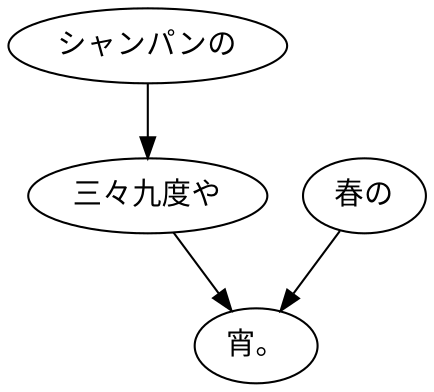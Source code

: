 digraph graph9065 {
	node0 [label="シャンパンの"];
	node1 [label="三々九度や"];
	node2 [label="春の"];
	node3 [label="宵。"];
	node0 -> node1;
	node1 -> node3;
	node2 -> node3;
}
